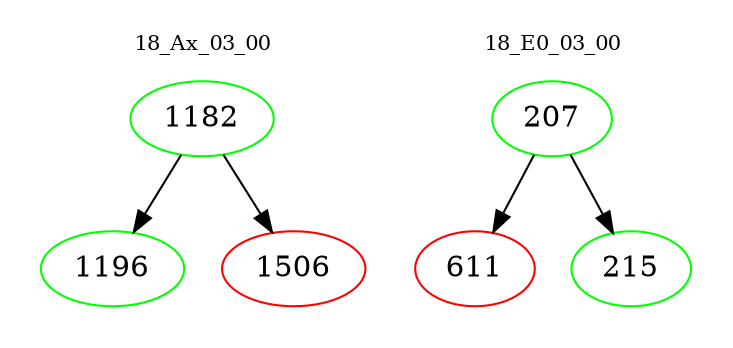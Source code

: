 digraph{
subgraph cluster_0 {
color = white
label = "18_Ax_03_00";
fontsize=10;
T0_1182 [label="1182", color="green"]
T0_1182 -> T0_1196 [color="black"]
T0_1196 [label="1196", color="green"]
T0_1182 -> T0_1506 [color="black"]
T0_1506 [label="1506", color="red"]
}
subgraph cluster_1 {
color = white
label = "18_E0_03_00";
fontsize=10;
T1_207 [label="207", color="green"]
T1_207 -> T1_611 [color="black"]
T1_611 [label="611", color="red"]
T1_207 -> T1_215 [color="black"]
T1_215 [label="215", color="green"]
}
}
